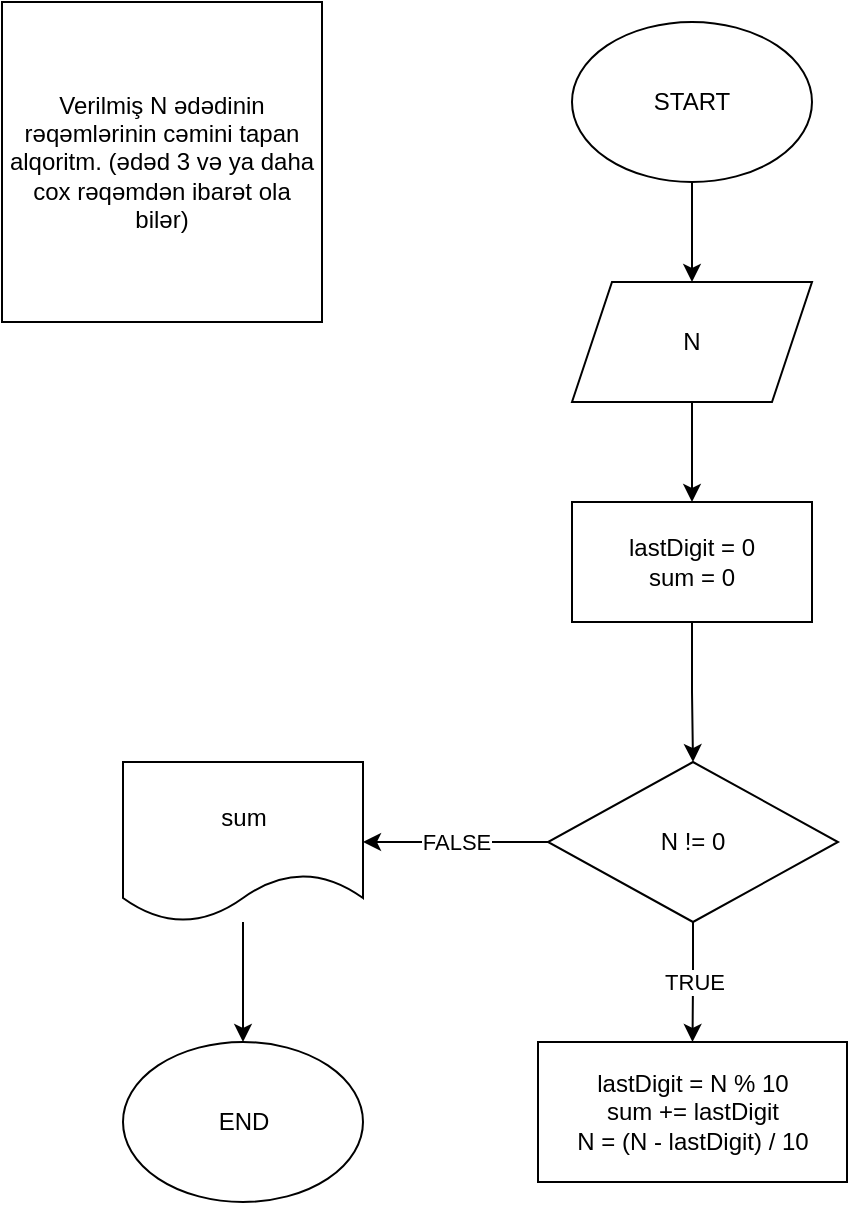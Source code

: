<mxfile version="22.1.2" type="device">
  <diagram name="Page-1" id="cKss6cqiqlV2aejtFmA0">
    <mxGraphModel dx="1036" dy="649" grid="1" gridSize="10" guides="1" tooltips="1" connect="1" arrows="1" fold="1" page="1" pageScale="1" pageWidth="850" pageHeight="1100" math="0" shadow="0">
      <root>
        <mxCell id="0" />
        <mxCell id="1" parent="0" />
        <mxCell id="u9-T4Igth0gVkZ0g4P_p-1" value="Verilmiş N ədədinin rəqəmlərinin cəmini tapan alqoritm. (ədəd 3 və ya daha cox rəqəmdən ibarət ola bilər)" style="whiteSpace=wrap;html=1;aspect=fixed;" vertex="1" parent="1">
          <mxGeometry x="80" y="40" width="160" height="160" as="geometry" />
        </mxCell>
        <mxCell id="u9-T4Igth0gVkZ0g4P_p-4" value="" style="edgeStyle=orthogonalEdgeStyle;rounded=0;orthogonalLoop=1;jettySize=auto;html=1;" edge="1" parent="1" source="u9-T4Igth0gVkZ0g4P_p-2" target="u9-T4Igth0gVkZ0g4P_p-3">
          <mxGeometry relative="1" as="geometry" />
        </mxCell>
        <mxCell id="u9-T4Igth0gVkZ0g4P_p-2" value="START" style="ellipse;whiteSpace=wrap;html=1;" vertex="1" parent="1">
          <mxGeometry x="365" y="50" width="120" height="80" as="geometry" />
        </mxCell>
        <mxCell id="u9-T4Igth0gVkZ0g4P_p-6" value="" style="edgeStyle=orthogonalEdgeStyle;rounded=0;orthogonalLoop=1;jettySize=auto;html=1;" edge="1" parent="1" source="u9-T4Igth0gVkZ0g4P_p-3" target="u9-T4Igth0gVkZ0g4P_p-5">
          <mxGeometry relative="1" as="geometry" />
        </mxCell>
        <mxCell id="u9-T4Igth0gVkZ0g4P_p-3" value="N" style="shape=parallelogram;perimeter=parallelogramPerimeter;whiteSpace=wrap;html=1;fixedSize=1;" vertex="1" parent="1">
          <mxGeometry x="365" y="180" width="120" height="60" as="geometry" />
        </mxCell>
        <mxCell id="u9-T4Igth0gVkZ0g4P_p-8" value="" style="edgeStyle=orthogonalEdgeStyle;rounded=0;orthogonalLoop=1;jettySize=auto;html=1;" edge="1" parent="1" source="u9-T4Igth0gVkZ0g4P_p-5" target="u9-T4Igth0gVkZ0g4P_p-7">
          <mxGeometry relative="1" as="geometry" />
        </mxCell>
        <mxCell id="u9-T4Igth0gVkZ0g4P_p-5" value="lastDigit = 0&lt;br&gt;sum = 0" style="whiteSpace=wrap;html=1;" vertex="1" parent="1">
          <mxGeometry x="365" y="290" width="120" height="60" as="geometry" />
        </mxCell>
        <mxCell id="u9-T4Igth0gVkZ0g4P_p-10" value="TRUE" style="edgeStyle=orthogonalEdgeStyle;rounded=0;orthogonalLoop=1;jettySize=auto;html=1;" edge="1" parent="1" source="u9-T4Igth0gVkZ0g4P_p-7" target="u9-T4Igth0gVkZ0g4P_p-9">
          <mxGeometry relative="1" as="geometry" />
        </mxCell>
        <mxCell id="u9-T4Igth0gVkZ0g4P_p-13" value="FALSE" style="edgeStyle=orthogonalEdgeStyle;rounded=0;orthogonalLoop=1;jettySize=auto;html=1;" edge="1" parent="1" source="u9-T4Igth0gVkZ0g4P_p-7" target="u9-T4Igth0gVkZ0g4P_p-12">
          <mxGeometry relative="1" as="geometry" />
        </mxCell>
        <mxCell id="u9-T4Igth0gVkZ0g4P_p-7" value="N != 0" style="rhombus;whiteSpace=wrap;html=1;" vertex="1" parent="1">
          <mxGeometry x="353" y="420" width="145" height="80" as="geometry" />
        </mxCell>
        <mxCell id="u9-T4Igth0gVkZ0g4P_p-9" value="lastDigit = N % 10&lt;br&gt;sum += lastDigit&lt;br&gt;N = (N - lastDigit) / 10" style="whiteSpace=wrap;html=1;" vertex="1" parent="1">
          <mxGeometry x="348" y="560" width="154.5" height="70" as="geometry" />
        </mxCell>
        <mxCell id="u9-T4Igth0gVkZ0g4P_p-15" value="" style="edgeStyle=orthogonalEdgeStyle;rounded=0;orthogonalLoop=1;jettySize=auto;html=1;" edge="1" parent="1" source="u9-T4Igth0gVkZ0g4P_p-12" target="u9-T4Igth0gVkZ0g4P_p-14">
          <mxGeometry relative="1" as="geometry" />
        </mxCell>
        <mxCell id="u9-T4Igth0gVkZ0g4P_p-12" value="sum" style="shape=document;whiteSpace=wrap;html=1;boundedLbl=1;" vertex="1" parent="1">
          <mxGeometry x="140.5" y="420" width="120" height="80" as="geometry" />
        </mxCell>
        <mxCell id="u9-T4Igth0gVkZ0g4P_p-14" value="END" style="ellipse;whiteSpace=wrap;html=1;" vertex="1" parent="1">
          <mxGeometry x="140.5" y="560" width="120" height="80" as="geometry" />
        </mxCell>
      </root>
    </mxGraphModel>
  </diagram>
</mxfile>

